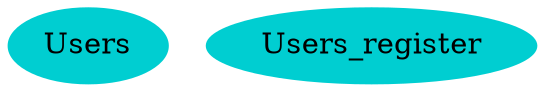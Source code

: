 digraph "Plugin architecture (users)" { node [href="\N.html"];
  size="10,7.5";
  ratio="fill";
  
  fontsize="12pt";
  rankdir = TB ;
"Users" [style=filled, color=darkturquoise];
"Users_register" [style=filled, color=darkturquoise];
}
